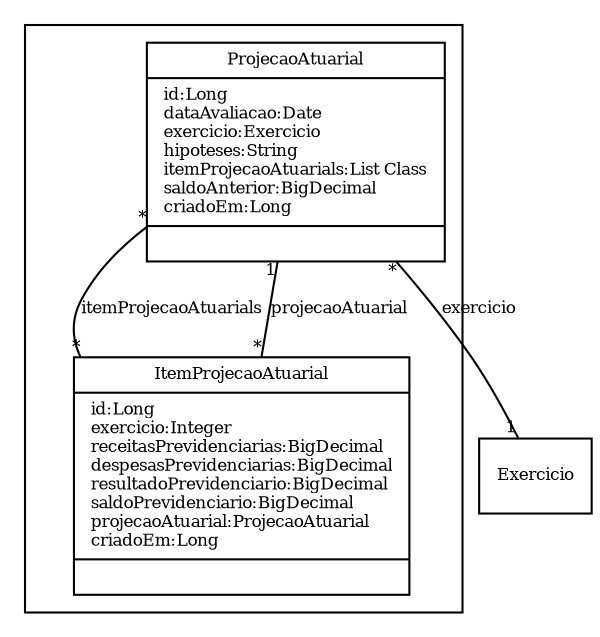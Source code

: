 digraph G{
fontname = "Times-Roman"
fontsize = 8

node [
        fontname = "Times-Roman"
        fontsize = 8
        shape = "record"
]

edge [
        fontname = "Times-Roman"
        fontsize = 8
]

subgraph clusterPROJECAO_ATUARIAL
{
ProjecaoAtuarial [label = "{ProjecaoAtuarial|id:Long\ldataAvaliacao:Date\lexercicio:Exercicio\lhipoteses:String\litemProjecaoAtuarials:List Class\lsaldoAnterior:BigDecimal\lcriadoEm:Long\l|\l}"]
ItemProjecaoAtuarial [label = "{ItemProjecaoAtuarial|id:Long\lexercicio:Integer\lreceitasPrevidenciarias:BigDecimal\ldespesasPrevidenciarias:BigDecimal\lresultadoPrevidenciario:BigDecimal\lsaldoPrevidenciario:BigDecimal\lprojecaoAtuarial:ProjecaoAtuarial\lcriadoEm:Long\l|\l}"]
}
edge [arrowhead = "none" headlabel = "1" taillabel = "*"] ProjecaoAtuarial -> Exercicio [label = "exercicio"]
edge [arrowhead = "none" headlabel = "*" taillabel = "*"] ProjecaoAtuarial -> ItemProjecaoAtuarial [label = "itemProjecaoAtuarials"]
edge [arrowhead = "none" headlabel = "1" taillabel = "*"] ItemProjecaoAtuarial -> ProjecaoAtuarial [label = "projecaoAtuarial"]
}
